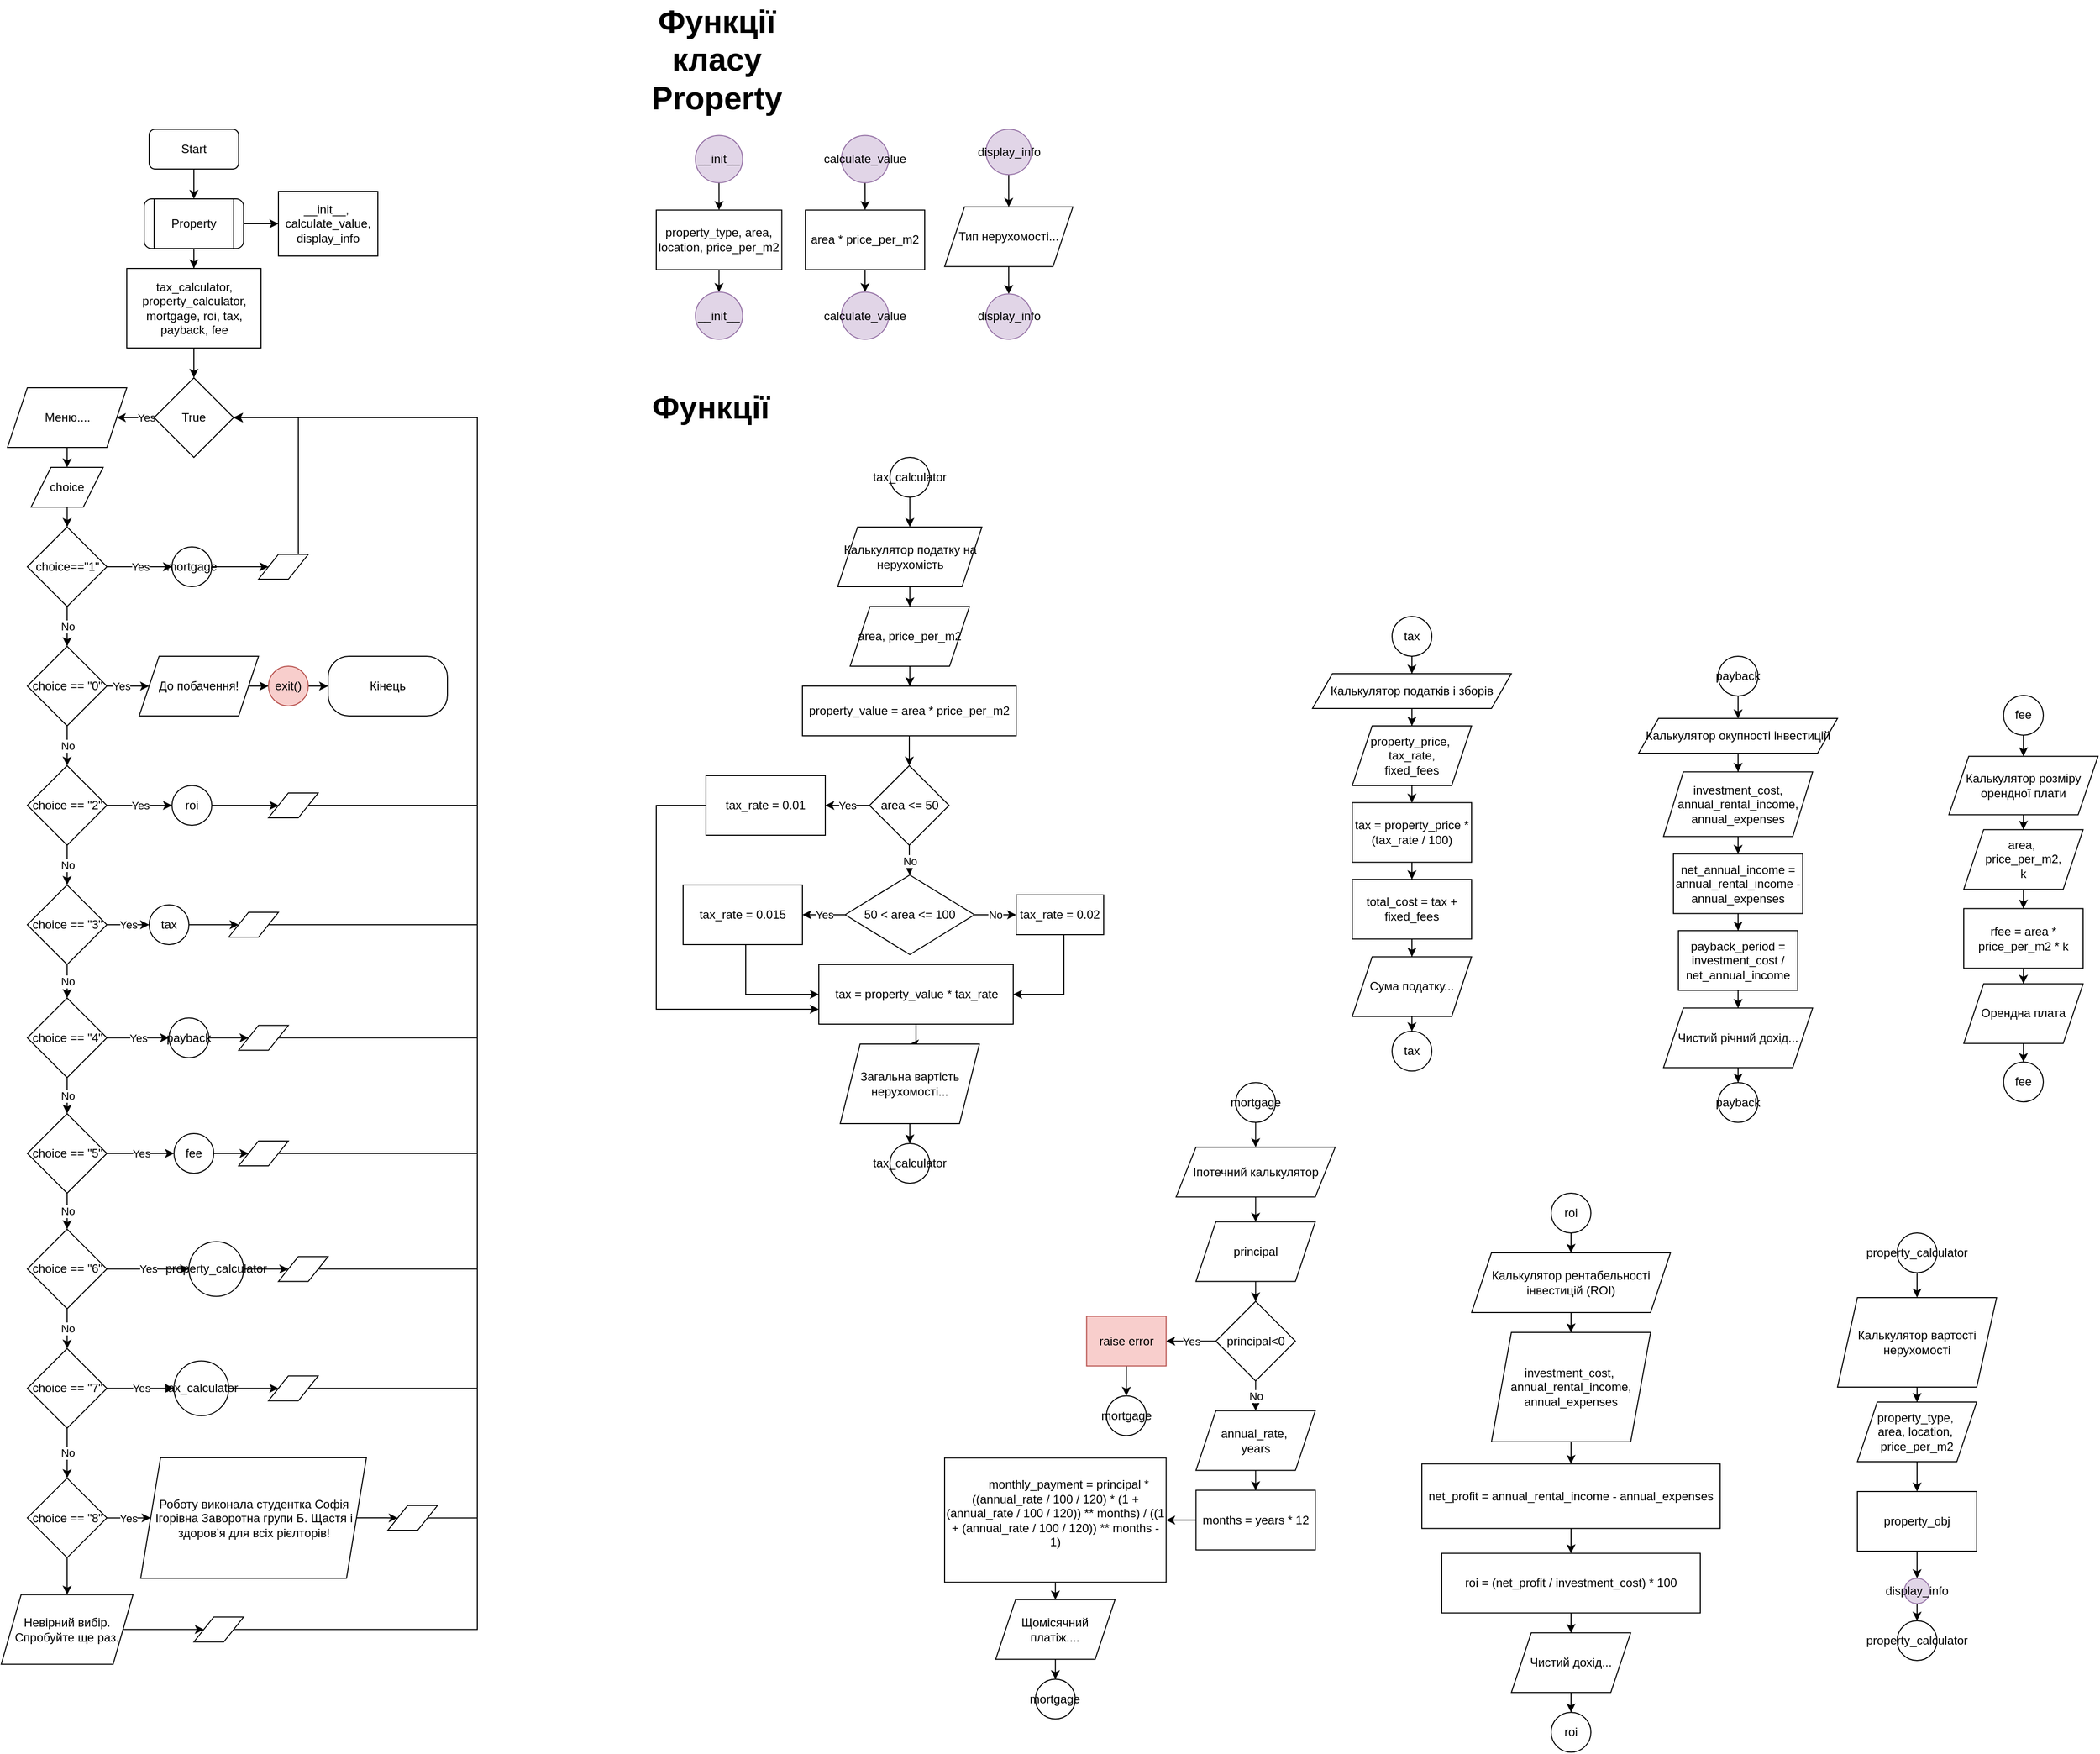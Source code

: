 <mxfile version="25.0.1">
  <diagram name="Страница — 1" id="Fc9p8qFhQZvtBS4sp1zr">
    <mxGraphModel dx="3371" dy="2131" grid="1" gridSize="10" guides="1" tooltips="1" connect="1" arrows="1" fold="1" page="1" pageScale="1" pageWidth="827" pageHeight="1169" math="0" shadow="0">
      <root>
        <mxCell id="0" />
        <mxCell id="1" parent="0" />
        <mxCell id="KSrrAWRht-ocsXwAQSB1-5" value="" style="edgeStyle=orthogonalEdgeStyle;rounded=0;orthogonalLoop=1;jettySize=auto;html=1;" edge="1" parent="1" source="KSrrAWRht-ocsXwAQSB1-3" target="KSrrAWRht-ocsXwAQSB1-4">
          <mxGeometry relative="1" as="geometry" />
        </mxCell>
        <mxCell id="KSrrAWRht-ocsXwAQSB1-3" value="Start" style="rounded=1;whiteSpace=wrap;html=1;" vertex="1" parent="1">
          <mxGeometry x="370" y="130" width="90" height="40" as="geometry" />
        </mxCell>
        <mxCell id="KSrrAWRht-ocsXwAQSB1-7" value="" style="edgeStyle=orthogonalEdgeStyle;rounded=0;orthogonalLoop=1;jettySize=auto;html=1;" edge="1" parent="1" source="KSrrAWRht-ocsXwAQSB1-4" target="KSrrAWRht-ocsXwAQSB1-6">
          <mxGeometry relative="1" as="geometry" />
        </mxCell>
        <mxCell id="KSrrAWRht-ocsXwAQSB1-8" style="edgeStyle=orthogonalEdgeStyle;rounded=0;orthogonalLoop=1;jettySize=auto;html=1;" edge="1" parent="1" source="KSrrAWRht-ocsXwAQSB1-4" target="KSrrAWRht-ocsXwAQSB1-9">
          <mxGeometry relative="1" as="geometry">
            <mxPoint x="415" y="270" as="targetPoint" />
          </mxGeometry>
        </mxCell>
        <mxCell id="KSrrAWRht-ocsXwAQSB1-4" value="Property" style="shape=process;whiteSpace=wrap;html=1;backgroundOutline=1;rounded=1;" vertex="1" parent="1">
          <mxGeometry x="365" y="200" width="100" height="50" as="geometry" />
        </mxCell>
        <mxCell id="KSrrAWRht-ocsXwAQSB1-6" value="__init__,&amp;nbsp;&lt;div&gt;calculate_value,&lt;/div&gt;&lt;div&gt;display_info&lt;/div&gt;" style="rounded=0;whiteSpace=wrap;html=1;" vertex="1" parent="1">
          <mxGeometry x="500" y="192.5" width="100" height="65" as="geometry" />
        </mxCell>
        <mxCell id="KSrrAWRht-ocsXwAQSB1-144" style="edgeStyle=orthogonalEdgeStyle;rounded=0;orthogonalLoop=1;jettySize=auto;html=1;" edge="1" parent="1" source="KSrrAWRht-ocsXwAQSB1-9" target="KSrrAWRht-ocsXwAQSB1-145">
          <mxGeometry relative="1" as="geometry">
            <mxPoint x="415" y="390" as="targetPoint" />
          </mxGeometry>
        </mxCell>
        <mxCell id="KSrrAWRht-ocsXwAQSB1-9" value="tax_calculator,&lt;div&gt;property_calculator,&lt;/div&gt;&lt;div&gt;mortgage,&amp;nbsp;&lt;span style=&quot;background-color: initial;&quot;&gt;roi,&amp;nbsp;tax,&lt;/span&gt;&lt;/div&gt;&lt;div&gt;payback,&amp;nbsp;fee&lt;/div&gt;" style="rounded=0;whiteSpace=wrap;html=1;" vertex="1" parent="1">
          <mxGeometry x="347.5" y="270" width="135" height="80" as="geometry" />
        </mxCell>
        <mxCell id="KSrrAWRht-ocsXwAQSB1-12" value="" style="edgeStyle=orthogonalEdgeStyle;rounded=0;orthogonalLoop=1;jettySize=auto;html=1;" edge="1" parent="1" source="KSrrAWRht-ocsXwAQSB1-10" target="KSrrAWRht-ocsXwAQSB1-11">
          <mxGeometry relative="1" as="geometry" />
        </mxCell>
        <mxCell id="KSrrAWRht-ocsXwAQSB1-10" value="__init__" style="ellipse;whiteSpace=wrap;html=1;aspect=fixed;fillColor=#e1d5e7;strokeColor=#9673a6;" vertex="1" parent="1">
          <mxGeometry x="919.37" y="136.26" width="47.5" height="47.5" as="geometry" />
        </mxCell>
        <mxCell id="KSrrAWRht-ocsXwAQSB1-20" value="" style="edgeStyle=orthogonalEdgeStyle;rounded=0;orthogonalLoop=1;jettySize=auto;html=1;" edge="1" parent="1" source="KSrrAWRht-ocsXwAQSB1-11" target="KSrrAWRht-ocsXwAQSB1-19">
          <mxGeometry relative="1" as="geometry" />
        </mxCell>
        <mxCell id="KSrrAWRht-ocsXwAQSB1-11" value="property_type,&amp;nbsp;area,&lt;div&gt;location, price_per_m2&lt;/div&gt;" style="rounded=0;whiteSpace=wrap;html=1;" vertex="1" parent="1">
          <mxGeometry x="880" y="211.26" width="126.25" height="60" as="geometry" />
        </mxCell>
        <mxCell id="KSrrAWRht-ocsXwAQSB1-15" style="edgeStyle=orthogonalEdgeStyle;rounded=0;orthogonalLoop=1;jettySize=auto;html=1;" edge="1" parent="1" source="KSrrAWRht-ocsXwAQSB1-13" target="KSrrAWRht-ocsXwAQSB1-16">
          <mxGeometry relative="1" as="geometry">
            <mxPoint x="1090" y="221.26" as="targetPoint" />
          </mxGeometry>
        </mxCell>
        <mxCell id="KSrrAWRht-ocsXwAQSB1-13" value="calculate_value" style="ellipse;whiteSpace=wrap;html=1;aspect=fixed;fillColor=#e1d5e7;strokeColor=#9673a6;" vertex="1" parent="1">
          <mxGeometry x="1066.25" y="136.26" width="47.5" height="47.5" as="geometry" />
        </mxCell>
        <mxCell id="KSrrAWRht-ocsXwAQSB1-18" value="" style="edgeStyle=orthogonalEdgeStyle;rounded=0;orthogonalLoop=1;jettySize=auto;html=1;" edge="1" parent="1" source="KSrrAWRht-ocsXwAQSB1-16" target="KSrrAWRht-ocsXwAQSB1-17">
          <mxGeometry relative="1" as="geometry" />
        </mxCell>
        <UserObject label="area * price_per_m2" link="self.area * self.price_per_m2" id="KSrrAWRht-ocsXwAQSB1-16">
          <mxCell style="rounded=0;whiteSpace=wrap;html=1;" vertex="1" parent="1">
            <mxGeometry x="1030" y="211.26" width="120" height="60" as="geometry" />
          </mxCell>
        </UserObject>
        <mxCell id="KSrrAWRht-ocsXwAQSB1-17" value="calculate_value" style="ellipse;whiteSpace=wrap;html=1;aspect=fixed;fillColor=#e1d5e7;strokeColor=#9673a6;" vertex="1" parent="1">
          <mxGeometry x="1066.25" y="293.76" width="47.5" height="47.5" as="geometry" />
        </mxCell>
        <mxCell id="KSrrAWRht-ocsXwAQSB1-19" value="__init__" style="ellipse;whiteSpace=wrap;html=1;aspect=fixed;fillColor=#e1d5e7;strokeColor=#9673a6;" vertex="1" parent="1">
          <mxGeometry x="919.37" y="293.76" width="47.5" height="47.5" as="geometry" />
        </mxCell>
        <mxCell id="KSrrAWRht-ocsXwAQSB1-23" value="" style="edgeStyle=orthogonalEdgeStyle;rounded=0;orthogonalLoop=1;jettySize=auto;html=1;" edge="1" parent="1" source="KSrrAWRht-ocsXwAQSB1-21" target="KSrrAWRht-ocsXwAQSB1-22">
          <mxGeometry relative="1" as="geometry" />
        </mxCell>
        <mxCell id="KSrrAWRht-ocsXwAQSB1-21" value="display_info" style="ellipse;whiteSpace=wrap;html=1;aspect=fixed;fillColor=#e1d5e7;strokeColor=#9673a6;" vertex="1" parent="1">
          <mxGeometry x="1211.68" y="130" width="45.63" height="45.63" as="geometry" />
        </mxCell>
        <mxCell id="KSrrAWRht-ocsXwAQSB1-25" value="" style="edgeStyle=orthogonalEdgeStyle;rounded=0;orthogonalLoop=1;jettySize=auto;html=1;entryX=0.5;entryY=0;entryDx=0;entryDy=0;" edge="1" parent="1" source="KSrrAWRht-ocsXwAQSB1-22" target="KSrrAWRht-ocsXwAQSB1-24">
          <mxGeometry relative="1" as="geometry">
            <mxPoint x="1234.495" y="287.5" as="targetPoint" />
          </mxGeometry>
        </mxCell>
        <mxCell id="KSrrAWRht-ocsXwAQSB1-22" value="Тип нерухомості..." style="shape=parallelogram;perimeter=parallelogramPerimeter;whiteSpace=wrap;html=1;fixedSize=1;" vertex="1" parent="1">
          <mxGeometry x="1170" y="208.13" width="129" height="60" as="geometry" />
        </mxCell>
        <mxCell id="KSrrAWRht-ocsXwAQSB1-24" value="display_info" style="ellipse;whiteSpace=wrap;html=1;aspect=fixed;fillColor=#e1d5e7;strokeColor=#9673a6;" vertex="1" parent="1">
          <mxGeometry x="1211.68" y="295.63" width="45.63" height="45.63" as="geometry" />
        </mxCell>
        <mxCell id="KSrrAWRht-ocsXwAQSB1-26" value="&lt;font style=&quot;font-size: 32px;&quot;&gt;&lt;b&gt;Функції класу Property&lt;/b&gt;&lt;/font&gt;" style="text;html=1;align=center;verticalAlign=middle;whiteSpace=wrap;rounded=0;" vertex="1" parent="1">
          <mxGeometry x="876.25" width="130" height="120" as="geometry" />
        </mxCell>
        <mxCell id="KSrrAWRht-ocsXwAQSB1-29" style="edgeStyle=orthogonalEdgeStyle;rounded=0;orthogonalLoop=1;jettySize=auto;html=1;" edge="1" parent="1" source="KSrrAWRht-ocsXwAQSB1-27" target="KSrrAWRht-ocsXwAQSB1-30">
          <mxGeometry relative="1" as="geometry">
            <mxPoint x="1135" y="540" as="targetPoint" />
          </mxGeometry>
        </mxCell>
        <mxCell id="KSrrAWRht-ocsXwAQSB1-27" value="tax_calculator" style="ellipse;whiteSpace=wrap;html=1;aspect=fixed;" vertex="1" parent="1">
          <mxGeometry x="1115" y="460" width="40" height="40" as="geometry" />
        </mxCell>
        <mxCell id="KSrrAWRht-ocsXwAQSB1-28" value="&lt;font style=&quot;font-size: 32px;&quot;&gt;&lt;b&gt;Функції&lt;/b&gt;&lt;/font&gt;" style="text;html=1;align=center;verticalAlign=middle;whiteSpace=wrap;rounded=0;" vertex="1" parent="1">
          <mxGeometry x="870" y="350" width="130" height="120" as="geometry" />
        </mxCell>
        <mxCell id="KSrrAWRht-ocsXwAQSB1-31" style="edgeStyle=orthogonalEdgeStyle;rounded=0;orthogonalLoop=1;jettySize=auto;html=1;" edge="1" parent="1" source="KSrrAWRht-ocsXwAQSB1-30" target="KSrrAWRht-ocsXwAQSB1-32">
          <mxGeometry relative="1" as="geometry">
            <mxPoint x="1135" y="620" as="targetPoint" />
          </mxGeometry>
        </mxCell>
        <mxCell id="KSrrAWRht-ocsXwAQSB1-30" value="Калькулятор податку на нерухомість" style="shape=parallelogram;perimeter=parallelogramPerimeter;whiteSpace=wrap;html=1;fixedSize=1;" vertex="1" parent="1">
          <mxGeometry x="1062.5" y="530" width="145" height="60" as="geometry" />
        </mxCell>
        <mxCell id="KSrrAWRht-ocsXwAQSB1-33" style="edgeStyle=orthogonalEdgeStyle;rounded=0;orthogonalLoop=1;jettySize=auto;html=1;" edge="1" parent="1" source="KSrrAWRht-ocsXwAQSB1-32" target="KSrrAWRht-ocsXwAQSB1-34">
          <mxGeometry relative="1" as="geometry">
            <mxPoint x="1135" y="710" as="targetPoint" />
          </mxGeometry>
        </mxCell>
        <mxCell id="KSrrAWRht-ocsXwAQSB1-32" value="area, price_per_m2" style="shape=parallelogram;perimeter=parallelogramPerimeter;whiteSpace=wrap;html=1;fixedSize=1;" vertex="1" parent="1">
          <mxGeometry x="1075" y="610" width="120" height="60" as="geometry" />
        </mxCell>
        <mxCell id="KSrrAWRht-ocsXwAQSB1-36" value="" style="edgeStyle=orthogonalEdgeStyle;rounded=0;orthogonalLoop=1;jettySize=auto;html=1;" edge="1" parent="1" source="KSrrAWRht-ocsXwAQSB1-34" target="KSrrAWRht-ocsXwAQSB1-35">
          <mxGeometry relative="1" as="geometry" />
        </mxCell>
        <mxCell id="KSrrAWRht-ocsXwAQSB1-34" value="property_value = area * price_per_m2" style="rounded=0;whiteSpace=wrap;html=1;" vertex="1" parent="1">
          <mxGeometry x="1027" y="690" width="215" height="50" as="geometry" />
        </mxCell>
        <mxCell id="KSrrAWRht-ocsXwAQSB1-37" value="Yes" style="edgeStyle=orthogonalEdgeStyle;rounded=0;orthogonalLoop=1;jettySize=auto;html=1;" edge="1" parent="1" source="KSrrAWRht-ocsXwAQSB1-35" target="KSrrAWRht-ocsXwAQSB1-38">
          <mxGeometry relative="1" as="geometry">
            <mxPoint x="1050.0" y="810" as="targetPoint" />
          </mxGeometry>
        </mxCell>
        <mxCell id="KSrrAWRht-ocsXwAQSB1-41" value="No" style="edgeStyle=orthogonalEdgeStyle;rounded=0;orthogonalLoop=1;jettySize=auto;html=1;" edge="1" parent="1" source="KSrrAWRht-ocsXwAQSB1-35" target="KSrrAWRht-ocsXwAQSB1-40">
          <mxGeometry relative="1" as="geometry" />
        </mxCell>
        <mxCell id="KSrrAWRht-ocsXwAQSB1-35" value="area &lt;= 50" style="rhombus;whiteSpace=wrap;html=1;" vertex="1" parent="1">
          <mxGeometry x="1094.5" y="770" width="80" height="80" as="geometry" />
        </mxCell>
        <mxCell id="KSrrAWRht-ocsXwAQSB1-49" style="edgeStyle=orthogonalEdgeStyle;rounded=0;orthogonalLoop=1;jettySize=auto;html=1;entryX=0;entryY=0.75;entryDx=0;entryDy=0;" edge="1" parent="1" source="KSrrAWRht-ocsXwAQSB1-38" target="KSrrAWRht-ocsXwAQSB1-47">
          <mxGeometry relative="1" as="geometry">
            <Array as="points">
              <mxPoint x="880" y="810" />
              <mxPoint x="880" y="1015" />
            </Array>
          </mxGeometry>
        </mxCell>
        <mxCell id="KSrrAWRht-ocsXwAQSB1-38" value="tax_rate = 0.01" style="rounded=0;whiteSpace=wrap;html=1;" vertex="1" parent="1">
          <mxGeometry x="930.0" y="780" width="120" height="60" as="geometry" />
        </mxCell>
        <mxCell id="KSrrAWRht-ocsXwAQSB1-42" value="Yes" style="edgeStyle=orthogonalEdgeStyle;rounded=0;orthogonalLoop=1;jettySize=auto;html=1;" edge="1" parent="1" source="KSrrAWRht-ocsXwAQSB1-40" target="KSrrAWRht-ocsXwAQSB1-43">
          <mxGeometry relative="1" as="geometry">
            <mxPoint x="1040.0" y="920.0" as="targetPoint" />
          </mxGeometry>
        </mxCell>
        <mxCell id="KSrrAWRht-ocsXwAQSB1-44" value="No" style="edgeStyle=orthogonalEdgeStyle;rounded=0;orthogonalLoop=1;jettySize=auto;html=1;entryX=0;entryY=0.5;entryDx=0;entryDy=0;" edge="1" parent="1" source="KSrrAWRht-ocsXwAQSB1-40" target="KSrrAWRht-ocsXwAQSB1-45">
          <mxGeometry relative="1" as="geometry">
            <mxPoint x="1240.0" y="920.0" as="targetPoint" />
          </mxGeometry>
        </mxCell>
        <mxCell id="KSrrAWRht-ocsXwAQSB1-40" value="50 &lt; area &lt;= 100" style="rhombus;whiteSpace=wrap;html=1;" vertex="1" parent="1">
          <mxGeometry x="1070" y="880" width="130" height="80" as="geometry" />
        </mxCell>
        <mxCell id="KSrrAWRht-ocsXwAQSB1-48" style="edgeStyle=orthogonalEdgeStyle;rounded=0;orthogonalLoop=1;jettySize=auto;html=1;entryX=0;entryY=0.5;entryDx=0;entryDy=0;" edge="1" parent="1" source="KSrrAWRht-ocsXwAQSB1-43" target="KSrrAWRht-ocsXwAQSB1-47">
          <mxGeometry relative="1" as="geometry">
            <Array as="points">
              <mxPoint x="970" y="1000" />
            </Array>
          </mxGeometry>
        </mxCell>
        <mxCell id="KSrrAWRht-ocsXwAQSB1-43" value="tax_rate = 0.015" style="rounded=0;whiteSpace=wrap;html=1;" vertex="1" parent="1">
          <mxGeometry x="907.0" y="890.0" width="120" height="60" as="geometry" />
        </mxCell>
        <mxCell id="KSrrAWRht-ocsXwAQSB1-46" style="edgeStyle=orthogonalEdgeStyle;rounded=0;orthogonalLoop=1;jettySize=auto;html=1;" edge="1" parent="1" source="KSrrAWRht-ocsXwAQSB1-45" target="KSrrAWRht-ocsXwAQSB1-47">
          <mxGeometry relative="1" as="geometry">
            <mxPoint x="1286" y="990.0" as="targetPoint" />
            <Array as="points">
              <mxPoint x="1290" y="1000" />
            </Array>
          </mxGeometry>
        </mxCell>
        <mxCell id="KSrrAWRht-ocsXwAQSB1-45" value="tax_rate = 0.02" style="rounded=0;whiteSpace=wrap;html=1;" vertex="1" parent="1">
          <mxGeometry x="1242" y="900" width="88" height="40" as="geometry" />
        </mxCell>
        <mxCell id="KSrrAWRht-ocsXwAQSB1-52" value="" style="edgeStyle=orthogonalEdgeStyle;rounded=0;orthogonalLoop=1;jettySize=auto;html=1;" edge="1" parent="1" source="KSrrAWRht-ocsXwAQSB1-47" target="KSrrAWRht-ocsXwAQSB1-50">
          <mxGeometry relative="1" as="geometry" />
        </mxCell>
        <mxCell id="KSrrAWRht-ocsXwAQSB1-47" value="tax = property_value * tax_rate" style="rounded=0;whiteSpace=wrap;html=1;" vertex="1" parent="1">
          <mxGeometry x="1043.5" y="970" width="195.5" height="60" as="geometry" />
        </mxCell>
        <mxCell id="KSrrAWRht-ocsXwAQSB1-54" value="" style="edgeStyle=orthogonalEdgeStyle;rounded=0;orthogonalLoop=1;jettySize=auto;html=1;" edge="1" parent="1" source="KSrrAWRht-ocsXwAQSB1-50" target="KSrrAWRht-ocsXwAQSB1-53">
          <mxGeometry relative="1" as="geometry" />
        </mxCell>
        <mxCell id="KSrrAWRht-ocsXwAQSB1-50" value="Загальна вартість нерухомості..." style="shape=parallelogram;perimeter=parallelogramPerimeter;whiteSpace=wrap;html=1;fixedSize=1;" vertex="1" parent="1">
          <mxGeometry x="1065" y="1050" width="140" height="80" as="geometry" />
        </mxCell>
        <mxCell id="KSrrAWRht-ocsXwAQSB1-53" value="tax_calculator" style="ellipse;whiteSpace=wrap;html=1;aspect=fixed;" vertex="1" parent="1">
          <mxGeometry x="1115" y="1150" width="40" height="40" as="geometry" />
        </mxCell>
        <mxCell id="KSrrAWRht-ocsXwAQSB1-58" value="" style="edgeStyle=orthogonalEdgeStyle;rounded=0;orthogonalLoop=1;jettySize=auto;html=1;" edge="1" parent="1" source="KSrrAWRht-ocsXwAQSB1-55" target="KSrrAWRht-ocsXwAQSB1-57">
          <mxGeometry relative="1" as="geometry" />
        </mxCell>
        <mxCell id="KSrrAWRht-ocsXwAQSB1-55" value="property_calculator" style="ellipse;whiteSpace=wrap;html=1;aspect=fixed;" vertex="1" parent="1">
          <mxGeometry x="2128" y="1240" width="40" height="40" as="geometry" />
        </mxCell>
        <mxCell id="KSrrAWRht-ocsXwAQSB1-59" style="edgeStyle=orthogonalEdgeStyle;rounded=0;orthogonalLoop=1;jettySize=auto;html=1;" edge="1" parent="1" source="KSrrAWRht-ocsXwAQSB1-57" target="KSrrAWRht-ocsXwAQSB1-60">
          <mxGeometry relative="1" as="geometry">
            <mxPoint x="2148.0" y="1440" as="targetPoint" />
          </mxGeometry>
        </mxCell>
        <mxCell id="KSrrAWRht-ocsXwAQSB1-57" value="Калькулятор вартості нерухомості" style="shape=parallelogram;perimeter=parallelogramPerimeter;whiteSpace=wrap;html=1;fixedSize=1;" vertex="1" parent="1">
          <mxGeometry x="2068" y="1305" width="160" height="90" as="geometry" />
        </mxCell>
        <mxCell id="KSrrAWRht-ocsXwAQSB1-61" style="edgeStyle=orthogonalEdgeStyle;rounded=0;orthogonalLoop=1;jettySize=auto;html=1;" edge="1" parent="1" source="KSrrAWRht-ocsXwAQSB1-60" target="KSrrAWRht-ocsXwAQSB1-62">
          <mxGeometry relative="1" as="geometry">
            <mxPoint x="2148.0" y="1500" as="targetPoint" />
          </mxGeometry>
        </mxCell>
        <mxCell id="KSrrAWRht-ocsXwAQSB1-60" value="property_type,&amp;nbsp;&lt;div&gt;area,&amp;nbsp;location,&amp;nbsp;&lt;/div&gt;&lt;div&gt;price_per_m2&lt;/div&gt;" style="shape=parallelogram;perimeter=parallelogramPerimeter;whiteSpace=wrap;html=1;fixedSize=1;" vertex="1" parent="1">
          <mxGeometry x="2088.0" y="1410" width="120" height="60" as="geometry" />
        </mxCell>
        <mxCell id="KSrrAWRht-ocsXwAQSB1-66" value="" style="edgeStyle=orthogonalEdgeStyle;rounded=0;orthogonalLoop=1;jettySize=auto;html=1;" edge="1" parent="1" source="KSrrAWRht-ocsXwAQSB1-62" target="KSrrAWRht-ocsXwAQSB1-65">
          <mxGeometry relative="1" as="geometry" />
        </mxCell>
        <mxCell id="KSrrAWRht-ocsXwAQSB1-62" value="property_obj" style="rounded=0;whiteSpace=wrap;html=1;" vertex="1" parent="1">
          <mxGeometry x="2088.0" y="1500" width="120" height="60" as="geometry" />
        </mxCell>
        <mxCell id="KSrrAWRht-ocsXwAQSB1-68" value="" style="edgeStyle=orthogonalEdgeStyle;rounded=0;orthogonalLoop=1;jettySize=auto;html=1;" edge="1" parent="1" source="KSrrAWRht-ocsXwAQSB1-65" target="KSrrAWRht-ocsXwAQSB1-67">
          <mxGeometry relative="1" as="geometry" />
        </mxCell>
        <mxCell id="KSrrAWRht-ocsXwAQSB1-65" value="display_info" style="ellipse;whiteSpace=wrap;html=1;aspect=fixed;fillColor=#e1d5e7;strokeColor=#9673a6;" vertex="1" parent="1">
          <mxGeometry x="2135.18" y="1587.19" width="25.63" height="25.63" as="geometry" />
        </mxCell>
        <mxCell id="KSrrAWRht-ocsXwAQSB1-67" value="property_calculator" style="ellipse;whiteSpace=wrap;html=1;aspect=fixed;" vertex="1" parent="1">
          <mxGeometry x="2128" y="1630" width="40" height="40" as="geometry" />
        </mxCell>
        <mxCell id="KSrrAWRht-ocsXwAQSB1-71" value="" style="edgeStyle=orthogonalEdgeStyle;rounded=0;orthogonalLoop=1;jettySize=auto;html=1;entryX=0.5;entryY=0;entryDx=0;entryDy=0;" edge="1" parent="1" source="KSrrAWRht-ocsXwAQSB1-69" target="KSrrAWRht-ocsXwAQSB1-70">
          <mxGeometry relative="1" as="geometry">
            <mxPoint x="1482.81" y="1148.75" as="targetPoint" />
          </mxGeometry>
        </mxCell>
        <mxCell id="KSrrAWRht-ocsXwAQSB1-69" value="mortgage" style="ellipse;whiteSpace=wrap;html=1;aspect=fixed;" vertex="1" parent="1">
          <mxGeometry x="1462.81" y="1088.75" width="40" height="40" as="geometry" />
        </mxCell>
        <mxCell id="KSrrAWRht-ocsXwAQSB1-75" value="" style="edgeStyle=orthogonalEdgeStyle;rounded=0;orthogonalLoop=1;jettySize=auto;html=1;exitX=0.5;exitY=1;exitDx=0;exitDy=0;" edge="1" parent="1" source="KSrrAWRht-ocsXwAQSB1-70" target="KSrrAWRht-ocsXwAQSB1-74">
          <mxGeometry relative="1" as="geometry">
            <mxPoint x="1482.81" y="1198.75" as="sourcePoint" />
          </mxGeometry>
        </mxCell>
        <mxCell id="KSrrAWRht-ocsXwAQSB1-70" value="Іпотечний калькулятор" style="shape=parallelogram;perimeter=parallelogramPerimeter;whiteSpace=wrap;html=1;fixedSize=1;" vertex="1" parent="1">
          <mxGeometry x="1402.81" y="1153.75" width="160" height="50" as="geometry" />
        </mxCell>
        <mxCell id="KSrrAWRht-ocsXwAQSB1-77" value="Yes" style="edgeStyle=orthogonalEdgeStyle;rounded=0;orthogonalLoop=1;jettySize=auto;html=1;" edge="1" parent="1" source="KSrrAWRht-ocsXwAQSB1-72" target="KSrrAWRht-ocsXwAQSB1-78">
          <mxGeometry relative="1" as="geometry">
            <mxPoint x="1445.5" y="838.75" as="targetPoint" />
          </mxGeometry>
        </mxCell>
        <mxCell id="KSrrAWRht-ocsXwAQSB1-79" value="No" style="edgeStyle=orthogonalEdgeStyle;rounded=0;orthogonalLoop=1;jettySize=auto;html=1;" edge="1" parent="1" source="KSrrAWRht-ocsXwAQSB1-72" target="KSrrAWRht-ocsXwAQSB1-80">
          <mxGeometry relative="1" as="geometry">
            <mxPoint x="1482.81" y="1428.75" as="targetPoint" />
          </mxGeometry>
        </mxCell>
        <mxCell id="KSrrAWRht-ocsXwAQSB1-72" value="principal&amp;lt;0" style="rhombus;whiteSpace=wrap;html=1;" vertex="1" parent="1">
          <mxGeometry x="1442.81" y="1308.75" width="80" height="80" as="geometry" />
        </mxCell>
        <mxCell id="KSrrAWRht-ocsXwAQSB1-76" value="" style="edgeStyle=orthogonalEdgeStyle;rounded=0;orthogonalLoop=1;jettySize=auto;html=1;" edge="1" parent="1" source="KSrrAWRht-ocsXwAQSB1-74" target="KSrrAWRht-ocsXwAQSB1-72">
          <mxGeometry relative="1" as="geometry" />
        </mxCell>
        <mxCell id="KSrrAWRht-ocsXwAQSB1-74" value="principal" style="shape=parallelogram;perimeter=parallelogramPerimeter;whiteSpace=wrap;html=1;fixedSize=1;" vertex="1" parent="1">
          <mxGeometry x="1422.81" y="1228.75" width="120" height="60" as="geometry" />
        </mxCell>
        <mxCell id="KSrrAWRht-ocsXwAQSB1-86" value="" style="edgeStyle=orthogonalEdgeStyle;rounded=0;orthogonalLoop=1;jettySize=auto;html=1;" edge="1" parent="1" source="KSrrAWRht-ocsXwAQSB1-78" target="KSrrAWRht-ocsXwAQSB1-85">
          <mxGeometry relative="1" as="geometry" />
        </mxCell>
        <mxCell id="KSrrAWRht-ocsXwAQSB1-78" value="raise error" style="rounded=0;whiteSpace=wrap;html=1;fillColor=#f8cecc;strokeColor=#b85450;" vertex="1" parent="1">
          <mxGeometry x="1312.81" y="1323.75" width="80" height="50" as="geometry" />
        </mxCell>
        <mxCell id="KSrrAWRht-ocsXwAQSB1-81" style="edgeStyle=orthogonalEdgeStyle;rounded=0;orthogonalLoop=1;jettySize=auto;html=1;" edge="1" parent="1" source="KSrrAWRht-ocsXwAQSB1-80" target="KSrrAWRht-ocsXwAQSB1-82">
          <mxGeometry relative="1" as="geometry">
            <mxPoint x="1482.81" y="1508.75" as="targetPoint" />
          </mxGeometry>
        </mxCell>
        <mxCell id="KSrrAWRht-ocsXwAQSB1-80" value="annual_rate,&amp;nbsp;&lt;div&gt;years&lt;/div&gt;" style="shape=parallelogram;perimeter=parallelogramPerimeter;whiteSpace=wrap;html=1;fixedSize=1;" vertex="1" parent="1">
          <mxGeometry x="1422.81" y="1418.75" width="120" height="60" as="geometry" />
        </mxCell>
        <mxCell id="KSrrAWRht-ocsXwAQSB1-83" style="edgeStyle=orthogonalEdgeStyle;rounded=0;orthogonalLoop=1;jettySize=auto;html=1;" edge="1" parent="1" source="KSrrAWRht-ocsXwAQSB1-82" target="KSrrAWRht-ocsXwAQSB1-84">
          <mxGeometry relative="1" as="geometry">
            <mxPoint x="1535.5" y="1068.75" as="targetPoint" />
          </mxGeometry>
        </mxCell>
        <mxCell id="KSrrAWRht-ocsXwAQSB1-82" value="months = years * 12" style="rounded=0;whiteSpace=wrap;html=1;" vertex="1" parent="1">
          <mxGeometry x="1422.81" y="1498.75" width="120" height="60" as="geometry" />
        </mxCell>
        <mxCell id="KSrrAWRht-ocsXwAQSB1-89" value="" style="edgeStyle=orthogonalEdgeStyle;rounded=0;orthogonalLoop=1;jettySize=auto;html=1;" edge="1" parent="1" source="KSrrAWRht-ocsXwAQSB1-84" target="KSrrAWRht-ocsXwAQSB1-88">
          <mxGeometry relative="1" as="geometry" />
        </mxCell>
        <mxCell id="KSrrAWRht-ocsXwAQSB1-84" value="&lt;div&gt;&amp;nbsp; &amp;nbsp; &amp;nbsp; &amp;nbsp; monthly_payment = principal * ((annual_rate / 100 / 120) * (1 + (annual_rate / 100 / 120)) ** months) / ((1 + (annual_rate / 100 / 120)) ** months - 1)&lt;/div&gt;&lt;div&gt;&lt;br&gt;&lt;/div&gt;" style="rounded=0;whiteSpace=wrap;html=1;" vertex="1" parent="1">
          <mxGeometry x="1170" y="1466.25" width="222.81" height="125" as="geometry" />
        </mxCell>
        <mxCell id="KSrrAWRht-ocsXwAQSB1-85" value="mortgage" style="ellipse;whiteSpace=wrap;html=1;aspect=fixed;" vertex="1" parent="1">
          <mxGeometry x="1332.81" y="1403.75" width="40" height="40" as="geometry" />
        </mxCell>
        <mxCell id="KSrrAWRht-ocsXwAQSB1-87" value="mortgage" style="ellipse;whiteSpace=wrap;html=1;aspect=fixed;" vertex="1" parent="1">
          <mxGeometry x="1261.4" y="1688.75" width="40" height="40" as="geometry" />
        </mxCell>
        <mxCell id="KSrrAWRht-ocsXwAQSB1-90" value="" style="edgeStyle=orthogonalEdgeStyle;rounded=0;orthogonalLoop=1;jettySize=auto;html=1;" edge="1" parent="1" source="KSrrAWRht-ocsXwAQSB1-88" target="KSrrAWRht-ocsXwAQSB1-87">
          <mxGeometry relative="1" as="geometry" />
        </mxCell>
        <mxCell id="KSrrAWRht-ocsXwAQSB1-88" value="Щомісячний платіж...." style="shape=parallelogram;perimeter=parallelogramPerimeter;whiteSpace=wrap;html=1;fixedSize=1;" vertex="1" parent="1">
          <mxGeometry x="1221.4" y="1608.75" width="120" height="60" as="geometry" />
        </mxCell>
        <mxCell id="KSrrAWRht-ocsXwAQSB1-93" value="" style="edgeStyle=orthogonalEdgeStyle;rounded=0;orthogonalLoop=1;jettySize=auto;html=1;" edge="1" parent="1" source="KSrrAWRht-ocsXwAQSB1-91" target="KSrrAWRht-ocsXwAQSB1-92">
          <mxGeometry relative="1" as="geometry" />
        </mxCell>
        <mxCell id="KSrrAWRht-ocsXwAQSB1-91" value="roi" style="ellipse;whiteSpace=wrap;html=1;aspect=fixed;" vertex="1" parent="1">
          <mxGeometry x="1780" y="1200" width="40" height="40" as="geometry" />
        </mxCell>
        <mxCell id="KSrrAWRht-ocsXwAQSB1-95" value="" style="edgeStyle=orthogonalEdgeStyle;rounded=0;orthogonalLoop=1;jettySize=auto;html=1;" edge="1" parent="1" source="KSrrAWRht-ocsXwAQSB1-92" target="KSrrAWRht-ocsXwAQSB1-94">
          <mxGeometry relative="1" as="geometry" />
        </mxCell>
        <mxCell id="KSrrAWRht-ocsXwAQSB1-92" value="Калькулятор рентабельності інвестицій (ROI)" style="shape=parallelogram;perimeter=parallelogramPerimeter;whiteSpace=wrap;html=1;fixedSize=1;" vertex="1" parent="1">
          <mxGeometry x="1700" y="1260" width="200" height="60" as="geometry" />
        </mxCell>
        <mxCell id="KSrrAWRht-ocsXwAQSB1-97" value="" style="edgeStyle=orthogonalEdgeStyle;rounded=0;orthogonalLoop=1;jettySize=auto;html=1;" edge="1" parent="1" source="KSrrAWRht-ocsXwAQSB1-94" target="KSrrAWRht-ocsXwAQSB1-96">
          <mxGeometry relative="1" as="geometry" />
        </mxCell>
        <mxCell id="KSrrAWRht-ocsXwAQSB1-94" value="investment_cost,&amp;nbsp;&lt;div&gt;annual_rental_income,&lt;div&gt;annual_expenses&lt;/div&gt;&lt;/div&gt;" style="shape=parallelogram;perimeter=parallelogramPerimeter;whiteSpace=wrap;html=1;fixedSize=1;" vertex="1" parent="1">
          <mxGeometry x="1720" y="1340" width="160" height="110" as="geometry" />
        </mxCell>
        <mxCell id="KSrrAWRht-ocsXwAQSB1-99" value="" style="edgeStyle=orthogonalEdgeStyle;rounded=0;orthogonalLoop=1;jettySize=auto;html=1;" edge="1" parent="1" source="KSrrAWRht-ocsXwAQSB1-96" target="KSrrAWRht-ocsXwAQSB1-98">
          <mxGeometry relative="1" as="geometry" />
        </mxCell>
        <mxCell id="KSrrAWRht-ocsXwAQSB1-96" value="net_profit = annual_rental_income - annual_expenses" style="rounded=0;whiteSpace=wrap;html=1;" vertex="1" parent="1">
          <mxGeometry x="1650" y="1472.18" width="300" height="65" as="geometry" />
        </mxCell>
        <mxCell id="KSrrAWRht-ocsXwAQSB1-101" value="" style="edgeStyle=orthogonalEdgeStyle;rounded=0;orthogonalLoop=1;jettySize=auto;html=1;" edge="1" parent="1" source="KSrrAWRht-ocsXwAQSB1-98" target="KSrrAWRht-ocsXwAQSB1-100">
          <mxGeometry relative="1" as="geometry" />
        </mxCell>
        <mxCell id="KSrrAWRht-ocsXwAQSB1-98" value="roi = (net_profit / investment_cost) * 100" style="whiteSpace=wrap;html=1;rounded=0;" vertex="1" parent="1">
          <mxGeometry x="1670" y="1562.18" width="260" height="60" as="geometry" />
        </mxCell>
        <mxCell id="KSrrAWRht-ocsXwAQSB1-104" value="" style="edgeStyle=orthogonalEdgeStyle;rounded=0;orthogonalLoop=1;jettySize=auto;html=1;" edge="1" parent="1" source="KSrrAWRht-ocsXwAQSB1-100" target="KSrrAWRht-ocsXwAQSB1-102">
          <mxGeometry relative="1" as="geometry" />
        </mxCell>
        <mxCell id="KSrrAWRht-ocsXwAQSB1-100" value="Чистий дохід..." style="shape=parallelogram;perimeter=parallelogramPerimeter;whiteSpace=wrap;html=1;fixedSize=1;" vertex="1" parent="1">
          <mxGeometry x="1740" y="1642.18" width="120" height="60" as="geometry" />
        </mxCell>
        <mxCell id="KSrrAWRht-ocsXwAQSB1-102" value="roi" style="ellipse;whiteSpace=wrap;html=1;aspect=fixed;" vertex="1" parent="1">
          <mxGeometry x="1780" y="1722.18" width="40" height="40" as="geometry" />
        </mxCell>
        <mxCell id="KSrrAWRht-ocsXwAQSB1-108" value="" style="edgeStyle=orthogonalEdgeStyle;rounded=0;orthogonalLoop=1;jettySize=auto;html=1;" edge="1" parent="1" source="KSrrAWRht-ocsXwAQSB1-106" target="KSrrAWRht-ocsXwAQSB1-107">
          <mxGeometry relative="1" as="geometry" />
        </mxCell>
        <mxCell id="KSrrAWRht-ocsXwAQSB1-106" value="tax" style="ellipse;whiteSpace=wrap;html=1;aspect=fixed;" vertex="1" parent="1">
          <mxGeometry x="1620" y="620" width="40" height="40" as="geometry" />
        </mxCell>
        <mxCell id="KSrrAWRht-ocsXwAQSB1-110" value="" style="edgeStyle=orthogonalEdgeStyle;rounded=0;orthogonalLoop=1;jettySize=auto;html=1;" edge="1" parent="1" source="KSrrAWRht-ocsXwAQSB1-107" target="KSrrAWRht-ocsXwAQSB1-109">
          <mxGeometry relative="1" as="geometry" />
        </mxCell>
        <mxCell id="KSrrAWRht-ocsXwAQSB1-107" value="Калькулятор податків і зборів" style="shape=parallelogram;perimeter=parallelogramPerimeter;whiteSpace=wrap;html=1;fixedSize=1;" vertex="1" parent="1">
          <mxGeometry x="1540" y="677.5" width="200" height="35" as="geometry" />
        </mxCell>
        <mxCell id="KSrrAWRht-ocsXwAQSB1-114" value="" style="edgeStyle=orthogonalEdgeStyle;rounded=0;orthogonalLoop=1;jettySize=auto;html=1;entryX=0.5;entryY=0;entryDx=0;entryDy=0;" edge="1" parent="1" source="KSrrAWRht-ocsXwAQSB1-109" target="KSrrAWRht-ocsXwAQSB1-111">
          <mxGeometry relative="1" as="geometry" />
        </mxCell>
        <mxCell id="KSrrAWRht-ocsXwAQSB1-109" value="property_price,&amp;nbsp;&lt;div&gt;tax_rate,&lt;div&gt;fixed_fees&lt;/div&gt;&lt;/div&gt;" style="shape=parallelogram;perimeter=parallelogramPerimeter;whiteSpace=wrap;html=1;fixedSize=1;" vertex="1" parent="1">
          <mxGeometry x="1580" y="730" width="120" height="60" as="geometry" />
        </mxCell>
        <mxCell id="KSrrAWRht-ocsXwAQSB1-112" style="edgeStyle=orthogonalEdgeStyle;rounded=0;orthogonalLoop=1;jettySize=auto;html=1;" edge="1" parent="1" source="KSrrAWRht-ocsXwAQSB1-111" target="KSrrAWRht-ocsXwAQSB1-113">
          <mxGeometry relative="1" as="geometry">
            <mxPoint x="1640" y="900" as="targetPoint" />
          </mxGeometry>
        </mxCell>
        <mxCell id="KSrrAWRht-ocsXwAQSB1-111" value="tax = property_price * (tax_rate / 100)" style="rounded=0;whiteSpace=wrap;html=1;" vertex="1" parent="1">
          <mxGeometry x="1580" y="807.19" width="120" height="60" as="geometry" />
        </mxCell>
        <mxCell id="KSrrAWRht-ocsXwAQSB1-116" value="" style="edgeStyle=orthogonalEdgeStyle;rounded=0;orthogonalLoop=1;jettySize=auto;html=1;" edge="1" parent="1" source="KSrrAWRht-ocsXwAQSB1-113" target="KSrrAWRht-ocsXwAQSB1-115">
          <mxGeometry relative="1" as="geometry" />
        </mxCell>
        <mxCell id="KSrrAWRht-ocsXwAQSB1-113" value="total_cost = tax + fixed_fees" style="rounded=0;whiteSpace=wrap;html=1;" vertex="1" parent="1">
          <mxGeometry x="1580" y="884.37" width="120" height="60" as="geometry" />
        </mxCell>
        <mxCell id="KSrrAWRht-ocsXwAQSB1-118" value="" style="edgeStyle=orthogonalEdgeStyle;rounded=0;orthogonalLoop=1;jettySize=auto;html=1;" edge="1" parent="1" source="KSrrAWRht-ocsXwAQSB1-115" target="KSrrAWRht-ocsXwAQSB1-117">
          <mxGeometry relative="1" as="geometry" />
        </mxCell>
        <mxCell id="KSrrAWRht-ocsXwAQSB1-115" value="Сума податку..." style="shape=parallelogram;perimeter=parallelogramPerimeter;whiteSpace=wrap;html=1;fixedSize=1;" vertex="1" parent="1">
          <mxGeometry x="1580" y="962.19" width="120" height="60" as="geometry" />
        </mxCell>
        <mxCell id="KSrrAWRht-ocsXwAQSB1-117" value="tax" style="ellipse;whiteSpace=wrap;html=1;aspect=fixed;" vertex="1" parent="1">
          <mxGeometry x="1620" y="1037.18" width="40" height="40" as="geometry" />
        </mxCell>
        <mxCell id="KSrrAWRht-ocsXwAQSB1-121" value="" style="edgeStyle=orthogonalEdgeStyle;rounded=0;orthogonalLoop=1;jettySize=auto;html=1;" edge="1" parent="1" source="KSrrAWRht-ocsXwAQSB1-119" target="KSrrAWRht-ocsXwAQSB1-120">
          <mxGeometry relative="1" as="geometry" />
        </mxCell>
        <mxCell id="KSrrAWRht-ocsXwAQSB1-119" value="payback" style="ellipse;whiteSpace=wrap;html=1;aspect=fixed;" vertex="1" parent="1">
          <mxGeometry x="1948" y="660" width="40" height="40" as="geometry" />
        </mxCell>
        <mxCell id="KSrrAWRht-ocsXwAQSB1-123" value="" style="edgeStyle=orthogonalEdgeStyle;rounded=0;orthogonalLoop=1;jettySize=auto;html=1;" edge="1" parent="1" source="KSrrAWRht-ocsXwAQSB1-120" target="KSrrAWRht-ocsXwAQSB1-122">
          <mxGeometry relative="1" as="geometry" />
        </mxCell>
        <mxCell id="KSrrAWRht-ocsXwAQSB1-120" value="Калькулятор окупності інвестицій" style="shape=parallelogram;perimeter=parallelogramPerimeter;whiteSpace=wrap;html=1;fixedSize=1;" vertex="1" parent="1">
          <mxGeometry x="1868" y="722.5" width="200" height="35" as="geometry" />
        </mxCell>
        <mxCell id="KSrrAWRht-ocsXwAQSB1-124" style="edgeStyle=orthogonalEdgeStyle;rounded=0;orthogonalLoop=1;jettySize=auto;html=1;" edge="1" parent="1" source="KSrrAWRht-ocsXwAQSB1-122" target="KSrrAWRht-ocsXwAQSB1-125">
          <mxGeometry relative="1" as="geometry">
            <mxPoint x="1968" y="878.75" as="targetPoint" />
          </mxGeometry>
        </mxCell>
        <mxCell id="KSrrAWRht-ocsXwAQSB1-122" value="investment_cost,&lt;div&gt;annual_rental_income,&lt;/div&gt;&lt;div&gt;annual_expenses&lt;/div&gt;" style="shape=parallelogram;perimeter=parallelogramPerimeter;whiteSpace=wrap;html=1;fixedSize=1;" vertex="1" parent="1">
          <mxGeometry x="1893" y="776.25" width="150" height="65" as="geometry" />
        </mxCell>
        <mxCell id="KSrrAWRht-ocsXwAQSB1-126" style="edgeStyle=orthogonalEdgeStyle;rounded=0;orthogonalLoop=1;jettySize=auto;html=1;" edge="1" parent="1" source="KSrrAWRht-ocsXwAQSB1-125" target="KSrrAWRht-ocsXwAQSB1-127">
          <mxGeometry relative="1" as="geometry">
            <mxPoint x="1968" y="958.75" as="targetPoint" />
          </mxGeometry>
        </mxCell>
        <mxCell id="KSrrAWRht-ocsXwAQSB1-125" value="net_annual_income = annual_rental_income - annual_expenses" style="rounded=0;whiteSpace=wrap;html=1;" vertex="1" parent="1">
          <mxGeometry x="1903" y="858.75" width="130" height="60" as="geometry" />
        </mxCell>
        <mxCell id="KSrrAWRht-ocsXwAQSB1-128" style="edgeStyle=orthogonalEdgeStyle;rounded=0;orthogonalLoop=1;jettySize=auto;html=1;" edge="1" parent="1" source="KSrrAWRht-ocsXwAQSB1-127" target="KSrrAWRht-ocsXwAQSB1-129">
          <mxGeometry relative="1" as="geometry">
            <mxPoint x="1968" y="1028.75" as="targetPoint" />
          </mxGeometry>
        </mxCell>
        <mxCell id="KSrrAWRht-ocsXwAQSB1-127" value="payback_period = investment_cost / net_annual_income" style="rounded=0;whiteSpace=wrap;html=1;" vertex="1" parent="1">
          <mxGeometry x="1908" y="935.93" width="120" height="60" as="geometry" />
        </mxCell>
        <mxCell id="KSrrAWRht-ocsXwAQSB1-132" value="" style="edgeStyle=orthogonalEdgeStyle;rounded=0;orthogonalLoop=1;jettySize=auto;html=1;" edge="1" parent="1" source="KSrrAWRht-ocsXwAQSB1-129" target="KSrrAWRht-ocsXwAQSB1-131">
          <mxGeometry relative="1" as="geometry" />
        </mxCell>
        <mxCell id="KSrrAWRht-ocsXwAQSB1-129" value="Чистий річний дохід..." style="shape=parallelogram;perimeter=parallelogramPerimeter;whiteSpace=wrap;html=1;fixedSize=1;" vertex="1" parent="1">
          <mxGeometry x="1893" y="1013.75" width="150" height="60" as="geometry" />
        </mxCell>
        <mxCell id="KSrrAWRht-ocsXwAQSB1-131" value="payback" style="ellipse;whiteSpace=wrap;html=1;aspect=fixed;" vertex="1" parent="1">
          <mxGeometry x="1948" y="1088.75" width="40" height="40" as="geometry" />
        </mxCell>
        <mxCell id="KSrrAWRht-ocsXwAQSB1-134" style="edgeStyle=orthogonalEdgeStyle;rounded=0;orthogonalLoop=1;jettySize=auto;html=1;" edge="1" parent="1" source="KSrrAWRht-ocsXwAQSB1-133" target="KSrrAWRht-ocsXwAQSB1-135">
          <mxGeometry relative="1" as="geometry">
            <mxPoint x="2255" y="789.37" as="targetPoint" />
          </mxGeometry>
        </mxCell>
        <mxCell id="KSrrAWRht-ocsXwAQSB1-133" value="fee" style="ellipse;whiteSpace=wrap;html=1;aspect=fixed;" vertex="1" parent="1">
          <mxGeometry x="2235" y="699.37" width="40" height="40" as="geometry" />
        </mxCell>
        <mxCell id="KSrrAWRht-ocsXwAQSB1-136" style="edgeStyle=orthogonalEdgeStyle;rounded=0;orthogonalLoop=1;jettySize=auto;html=1;" edge="1" parent="1" source="KSrrAWRht-ocsXwAQSB1-135" target="KSrrAWRht-ocsXwAQSB1-137">
          <mxGeometry relative="1" as="geometry">
            <mxPoint x="2255" y="849.37" as="targetPoint" />
          </mxGeometry>
        </mxCell>
        <mxCell id="KSrrAWRht-ocsXwAQSB1-135" value="Калькулятор розміру орендної плати" style="shape=parallelogram;perimeter=parallelogramPerimeter;whiteSpace=wrap;html=1;fixedSize=1;" vertex="1" parent="1">
          <mxGeometry x="2180" y="760.62" width="150" height="58.75" as="geometry" />
        </mxCell>
        <mxCell id="KSrrAWRht-ocsXwAQSB1-138" style="edgeStyle=orthogonalEdgeStyle;rounded=0;orthogonalLoop=1;jettySize=auto;html=1;" edge="1" parent="1" source="KSrrAWRht-ocsXwAQSB1-137" target="KSrrAWRht-ocsXwAQSB1-139">
          <mxGeometry relative="1" as="geometry">
            <mxPoint x="2255" y="929.37" as="targetPoint" />
          </mxGeometry>
        </mxCell>
        <mxCell id="KSrrAWRht-ocsXwAQSB1-137" value="area,&amp;nbsp;&lt;div&gt;price_per_m2,&lt;div&gt;k&lt;/div&gt;&lt;/div&gt;" style="shape=parallelogram;perimeter=parallelogramPerimeter;whiteSpace=wrap;html=1;fixedSize=1;" vertex="1" parent="1">
          <mxGeometry x="2195" y="834.37" width="120" height="60" as="geometry" />
        </mxCell>
        <mxCell id="KSrrAWRht-ocsXwAQSB1-140" style="edgeStyle=orthogonalEdgeStyle;rounded=0;orthogonalLoop=1;jettySize=auto;html=1;" edge="1" parent="1" source="KSrrAWRht-ocsXwAQSB1-139" target="KSrrAWRht-ocsXwAQSB1-141">
          <mxGeometry relative="1" as="geometry">
            <mxPoint x="2255" y="1009.37" as="targetPoint" />
          </mxGeometry>
        </mxCell>
        <mxCell id="KSrrAWRht-ocsXwAQSB1-139" value="rfee = area * price_per_m2 * k" style="rounded=0;whiteSpace=wrap;html=1;" vertex="1" parent="1">
          <mxGeometry x="2195" y="913.74" width="120" height="60" as="geometry" />
        </mxCell>
        <mxCell id="KSrrAWRht-ocsXwAQSB1-143" value="" style="edgeStyle=orthogonalEdgeStyle;rounded=0;orthogonalLoop=1;jettySize=auto;html=1;" edge="1" parent="1" source="KSrrAWRht-ocsXwAQSB1-141" target="KSrrAWRht-ocsXwAQSB1-142">
          <mxGeometry relative="1" as="geometry" />
        </mxCell>
        <mxCell id="KSrrAWRht-ocsXwAQSB1-141" value="Орендна плата" style="shape=parallelogram;perimeter=parallelogramPerimeter;whiteSpace=wrap;html=1;fixedSize=1;" vertex="1" parent="1">
          <mxGeometry x="2195" y="989.37" width="120" height="60" as="geometry" />
        </mxCell>
        <mxCell id="KSrrAWRht-ocsXwAQSB1-142" value="fee" style="ellipse;whiteSpace=wrap;html=1;aspect=fixed;" vertex="1" parent="1">
          <mxGeometry x="2235" y="1068.12" width="40" height="40" as="geometry" />
        </mxCell>
        <mxCell id="KSrrAWRht-ocsXwAQSB1-146" value="Yes" style="edgeStyle=orthogonalEdgeStyle;rounded=0;orthogonalLoop=1;jettySize=auto;html=1;" edge="1" parent="1" source="KSrrAWRht-ocsXwAQSB1-145" target="KSrrAWRht-ocsXwAQSB1-147">
          <mxGeometry relative="1" as="geometry">
            <mxPoint x="320" y="420" as="targetPoint" />
          </mxGeometry>
        </mxCell>
        <mxCell id="KSrrAWRht-ocsXwAQSB1-145" value="True" style="rhombus;whiteSpace=wrap;html=1;" vertex="1" parent="1">
          <mxGeometry x="375" y="380" width="80" height="80" as="geometry" />
        </mxCell>
        <mxCell id="KSrrAWRht-ocsXwAQSB1-150" value="" style="edgeStyle=orthogonalEdgeStyle;rounded=0;orthogonalLoop=1;jettySize=auto;html=1;" edge="1" parent="1" source="KSrrAWRht-ocsXwAQSB1-147" target="KSrrAWRht-ocsXwAQSB1-149">
          <mxGeometry relative="1" as="geometry" />
        </mxCell>
        <mxCell id="KSrrAWRht-ocsXwAQSB1-147" value="Меню...." style="shape=parallelogram;perimeter=parallelogramPerimeter;whiteSpace=wrap;html=1;fixedSize=1;" vertex="1" parent="1">
          <mxGeometry x="227.5" y="390" width="120" height="60" as="geometry" />
        </mxCell>
        <mxCell id="KSrrAWRht-ocsXwAQSB1-152" style="edgeStyle=orthogonalEdgeStyle;rounded=0;orthogonalLoop=1;jettySize=auto;html=1;" edge="1" parent="1" source="KSrrAWRht-ocsXwAQSB1-149" target="KSrrAWRht-ocsXwAQSB1-153">
          <mxGeometry relative="1" as="geometry">
            <mxPoint x="287.5" y="550" as="targetPoint" />
          </mxGeometry>
        </mxCell>
        <mxCell id="KSrrAWRht-ocsXwAQSB1-149" value="choice" style="shape=parallelogram;perimeter=parallelogramPerimeter;whiteSpace=wrap;html=1;fixedSize=1;" vertex="1" parent="1">
          <mxGeometry x="251.25" y="470" width="72.5" height="40" as="geometry" />
        </mxCell>
        <mxCell id="KSrrAWRht-ocsXwAQSB1-156" value="Yes" style="edgeStyle=orthogonalEdgeStyle;rounded=0;orthogonalLoop=1;jettySize=auto;html=1;" edge="1" parent="1" source="KSrrAWRht-ocsXwAQSB1-153" target="KSrrAWRht-ocsXwAQSB1-155">
          <mxGeometry relative="1" as="geometry" />
        </mxCell>
        <mxCell id="KSrrAWRht-ocsXwAQSB1-160" value="No" style="edgeStyle=orthogonalEdgeStyle;rounded=0;orthogonalLoop=1;jettySize=auto;html=1;" edge="1" parent="1" source="KSrrAWRht-ocsXwAQSB1-153" target="KSrrAWRht-ocsXwAQSB1-161">
          <mxGeometry relative="1" as="geometry">
            <mxPoint x="287.5" y="650" as="targetPoint" />
          </mxGeometry>
        </mxCell>
        <mxCell id="KSrrAWRht-ocsXwAQSB1-153" value="choice==&quot;1&quot;" style="rhombus;whiteSpace=wrap;html=1;" vertex="1" parent="1">
          <mxGeometry x="247.5" y="530" width="80" height="80" as="geometry" />
        </mxCell>
        <mxCell id="KSrrAWRht-ocsXwAQSB1-158" value="" style="edgeStyle=orthogonalEdgeStyle;rounded=0;orthogonalLoop=1;jettySize=auto;html=1;" edge="1" parent="1" source="KSrrAWRht-ocsXwAQSB1-155" target="KSrrAWRht-ocsXwAQSB1-157">
          <mxGeometry relative="1" as="geometry" />
        </mxCell>
        <mxCell id="KSrrAWRht-ocsXwAQSB1-155" value="mortgage" style="ellipse;whiteSpace=wrap;html=1;aspect=fixed;" vertex="1" parent="1">
          <mxGeometry x="393" y="550" width="40" height="40" as="geometry" />
        </mxCell>
        <mxCell id="KSrrAWRht-ocsXwAQSB1-159" style="edgeStyle=orthogonalEdgeStyle;rounded=0;orthogonalLoop=1;jettySize=auto;html=1;entryX=1;entryY=0.5;entryDx=0;entryDy=0;" edge="1" parent="1" source="KSrrAWRht-ocsXwAQSB1-157" target="KSrrAWRht-ocsXwAQSB1-145">
          <mxGeometry relative="1" as="geometry">
            <Array as="points">
              <mxPoint x="520" y="420" />
            </Array>
          </mxGeometry>
        </mxCell>
        <mxCell id="KSrrAWRht-ocsXwAQSB1-157" value="" style="shape=parallelogram;perimeter=parallelogramPerimeter;whiteSpace=wrap;html=1;fixedSize=1;" vertex="1" parent="1">
          <mxGeometry x="480" y="557.5" width="50" height="25" as="geometry" />
        </mxCell>
        <mxCell id="KSrrAWRht-ocsXwAQSB1-165" value="Yes" style="edgeStyle=orthogonalEdgeStyle;rounded=0;orthogonalLoop=1;jettySize=auto;html=1;" edge="1" parent="1" source="KSrrAWRht-ocsXwAQSB1-161" target="KSrrAWRht-ocsXwAQSB1-164">
          <mxGeometry relative="1" as="geometry" />
        </mxCell>
        <mxCell id="KSrrAWRht-ocsXwAQSB1-171" value="No" style="edgeStyle=orthogonalEdgeStyle;rounded=0;orthogonalLoop=1;jettySize=auto;html=1;" edge="1" parent="1" source="KSrrAWRht-ocsXwAQSB1-161" target="KSrrAWRht-ocsXwAQSB1-172">
          <mxGeometry relative="1" as="geometry">
            <mxPoint x="287.5" y="780" as="targetPoint" />
          </mxGeometry>
        </mxCell>
        <mxCell id="KSrrAWRht-ocsXwAQSB1-161" value="choice == &quot;0&quot;" style="rhombus;whiteSpace=wrap;html=1;" vertex="1" parent="1">
          <mxGeometry x="247.5" y="650" width="80" height="80" as="geometry" />
        </mxCell>
        <mxCell id="KSrrAWRht-ocsXwAQSB1-168" value="" style="edgeStyle=orthogonalEdgeStyle;rounded=0;orthogonalLoop=1;jettySize=auto;html=1;" edge="1" parent="1" source="KSrrAWRht-ocsXwAQSB1-164" target="KSrrAWRht-ocsXwAQSB1-167">
          <mxGeometry relative="1" as="geometry" />
        </mxCell>
        <mxCell id="KSrrAWRht-ocsXwAQSB1-164" value="До побачення!" style="shape=parallelogram;perimeter=parallelogramPerimeter;whiteSpace=wrap;html=1;fixedSize=1;" vertex="1" parent="1">
          <mxGeometry x="360" y="660" width="120" height="60" as="geometry" />
        </mxCell>
        <mxCell id="KSrrAWRht-ocsXwAQSB1-170" value="" style="edgeStyle=orthogonalEdgeStyle;rounded=0;orthogonalLoop=1;jettySize=auto;html=1;" edge="1" parent="1" source="KSrrAWRht-ocsXwAQSB1-167" target="KSrrAWRht-ocsXwAQSB1-169">
          <mxGeometry relative="1" as="geometry" />
        </mxCell>
        <mxCell id="KSrrAWRht-ocsXwAQSB1-167" value="exit()" style="ellipse;whiteSpace=wrap;html=1;aspect=fixed;fillColor=#f8cecc;strokeColor=#b85450;" vertex="1" parent="1">
          <mxGeometry x="490" y="670" width="40" height="40" as="geometry" />
        </mxCell>
        <mxCell id="KSrrAWRht-ocsXwAQSB1-169" value="Кінець" style="rounded=1;whiteSpace=wrap;html=1;arcSize=35;" vertex="1" parent="1">
          <mxGeometry x="550" y="660" width="120" height="60" as="geometry" />
        </mxCell>
        <mxCell id="KSrrAWRht-ocsXwAQSB1-174" value="Yes" style="edgeStyle=orthogonalEdgeStyle;rounded=0;orthogonalLoop=1;jettySize=auto;html=1;" edge="1" parent="1" source="KSrrAWRht-ocsXwAQSB1-172" target="KSrrAWRht-ocsXwAQSB1-173">
          <mxGeometry relative="1" as="geometry" />
        </mxCell>
        <mxCell id="KSrrAWRht-ocsXwAQSB1-181" value="No" style="edgeStyle=orthogonalEdgeStyle;rounded=0;orthogonalLoop=1;jettySize=auto;html=1;" edge="1" parent="1" source="KSrrAWRht-ocsXwAQSB1-172" target="KSrrAWRht-ocsXwAQSB1-182">
          <mxGeometry relative="1" as="geometry">
            <mxPoint x="287.5" y="890" as="targetPoint" />
          </mxGeometry>
        </mxCell>
        <mxCell id="KSrrAWRht-ocsXwAQSB1-172" value="choice == &quot;2&quot;" style="rhombus;whiteSpace=wrap;html=1;direction=south;" vertex="1" parent="1">
          <mxGeometry x="247.5" y="770" width="80" height="80" as="geometry" />
        </mxCell>
        <mxCell id="KSrrAWRht-ocsXwAQSB1-179" value="" style="edgeStyle=orthogonalEdgeStyle;rounded=0;orthogonalLoop=1;jettySize=auto;html=1;" edge="1" parent="1" source="KSrrAWRht-ocsXwAQSB1-173" target="KSrrAWRht-ocsXwAQSB1-176">
          <mxGeometry relative="1" as="geometry" />
        </mxCell>
        <mxCell id="KSrrAWRht-ocsXwAQSB1-173" value="roi" style="ellipse;whiteSpace=wrap;html=1;aspect=fixed;" vertex="1" parent="1">
          <mxGeometry x="393" y="790" width="40" height="40" as="geometry" />
        </mxCell>
        <mxCell id="KSrrAWRht-ocsXwAQSB1-180" style="edgeStyle=orthogonalEdgeStyle;rounded=0;orthogonalLoop=1;jettySize=auto;html=1;entryX=1;entryY=0.5;entryDx=0;entryDy=0;" edge="1" parent="1" source="KSrrAWRht-ocsXwAQSB1-176" target="KSrrAWRht-ocsXwAQSB1-145">
          <mxGeometry relative="1" as="geometry">
            <Array as="points">
              <mxPoint x="700" y="810" />
              <mxPoint x="700" y="420" />
            </Array>
          </mxGeometry>
        </mxCell>
        <mxCell id="KSrrAWRht-ocsXwAQSB1-176" value="" style="shape=parallelogram;perimeter=parallelogramPerimeter;whiteSpace=wrap;html=1;fixedSize=1;" vertex="1" parent="1">
          <mxGeometry x="490" y="797.5" width="50" height="25" as="geometry" />
        </mxCell>
        <mxCell id="KSrrAWRht-ocsXwAQSB1-183" value="Yes" style="edgeStyle=orthogonalEdgeStyle;rounded=0;orthogonalLoop=1;jettySize=auto;html=1;entryX=0;entryY=0.5;entryDx=0;entryDy=0;" edge="1" parent="1" source="KSrrAWRht-ocsXwAQSB1-182" target="KSrrAWRht-ocsXwAQSB1-184">
          <mxGeometry relative="1" as="geometry">
            <mxPoint x="370" y="930" as="targetPoint" />
          </mxGeometry>
        </mxCell>
        <mxCell id="KSrrAWRht-ocsXwAQSB1-189" value="No" style="edgeStyle=orthogonalEdgeStyle;rounded=0;orthogonalLoop=1;jettySize=auto;html=1;" edge="1" parent="1" source="KSrrAWRht-ocsXwAQSB1-182" target="KSrrAWRht-ocsXwAQSB1-188">
          <mxGeometry relative="1" as="geometry" />
        </mxCell>
        <mxCell id="KSrrAWRht-ocsXwAQSB1-182" value="choice == &quot;3&quot;" style="rhombus;whiteSpace=wrap;html=1;" vertex="1" parent="1">
          <mxGeometry x="247.5" y="890" width="80" height="80" as="geometry" />
        </mxCell>
        <mxCell id="KSrrAWRht-ocsXwAQSB1-186" value="" style="edgeStyle=orthogonalEdgeStyle;rounded=0;orthogonalLoop=1;jettySize=auto;html=1;" edge="1" parent="1" source="KSrrAWRht-ocsXwAQSB1-184" target="KSrrAWRht-ocsXwAQSB1-185">
          <mxGeometry relative="1" as="geometry" />
        </mxCell>
        <mxCell id="KSrrAWRht-ocsXwAQSB1-184" value="tax" style="ellipse;whiteSpace=wrap;html=1;aspect=fixed;" vertex="1" parent="1">
          <mxGeometry x="370" y="910" width="40" height="40" as="geometry" />
        </mxCell>
        <mxCell id="KSrrAWRht-ocsXwAQSB1-187" style="edgeStyle=orthogonalEdgeStyle;rounded=0;orthogonalLoop=1;jettySize=auto;html=1;entryX=1;entryY=0.5;entryDx=0;entryDy=0;" edge="1" parent="1" source="KSrrAWRht-ocsXwAQSB1-185" target="KSrrAWRht-ocsXwAQSB1-145">
          <mxGeometry relative="1" as="geometry">
            <Array as="points">
              <mxPoint x="700" y="930" />
              <mxPoint x="700" y="420" />
            </Array>
          </mxGeometry>
        </mxCell>
        <mxCell id="KSrrAWRht-ocsXwAQSB1-185" value="" style="shape=parallelogram;perimeter=parallelogramPerimeter;whiteSpace=wrap;html=1;fixedSize=1;" vertex="1" parent="1">
          <mxGeometry x="450" y="917.5" width="50" height="25" as="geometry" />
        </mxCell>
        <mxCell id="KSrrAWRht-ocsXwAQSB1-193" value="No" style="edgeStyle=orthogonalEdgeStyle;rounded=0;orthogonalLoop=1;jettySize=auto;html=1;" edge="1" parent="1" source="KSrrAWRht-ocsXwAQSB1-188" target="KSrrAWRht-ocsXwAQSB1-190">
          <mxGeometry relative="1" as="geometry" />
        </mxCell>
        <mxCell id="KSrrAWRht-ocsXwAQSB1-196" value="Yes" style="edgeStyle=orthogonalEdgeStyle;rounded=0;orthogonalLoop=1;jettySize=auto;html=1;" edge="1" parent="1" source="KSrrAWRht-ocsXwAQSB1-188" target="KSrrAWRht-ocsXwAQSB1-197">
          <mxGeometry relative="1" as="geometry">
            <mxPoint x="370" y="1043.75" as="targetPoint" />
          </mxGeometry>
        </mxCell>
        <mxCell id="KSrrAWRht-ocsXwAQSB1-188" value="choice == &quot;4&quot;" style="rhombus;whiteSpace=wrap;html=1;" vertex="1" parent="1">
          <mxGeometry x="247.5" y="1003.75" width="80" height="80" as="geometry" />
        </mxCell>
        <mxCell id="KSrrAWRht-ocsXwAQSB1-194" value="No" style="edgeStyle=orthogonalEdgeStyle;rounded=0;orthogonalLoop=1;jettySize=auto;html=1;" edge="1" parent="1" source="KSrrAWRht-ocsXwAQSB1-190" target="KSrrAWRht-ocsXwAQSB1-191">
          <mxGeometry relative="1" as="geometry" />
        </mxCell>
        <mxCell id="KSrrAWRht-ocsXwAQSB1-203" value="Yes" style="edgeStyle=orthogonalEdgeStyle;rounded=0;orthogonalLoop=1;jettySize=auto;html=1;" edge="1" parent="1" source="KSrrAWRht-ocsXwAQSB1-190" target="KSrrAWRht-ocsXwAQSB1-202">
          <mxGeometry relative="1" as="geometry" />
        </mxCell>
        <mxCell id="KSrrAWRht-ocsXwAQSB1-190" value="choice == &quot;5&quot;" style="rhombus;whiteSpace=wrap;html=1;" vertex="1" parent="1">
          <mxGeometry x="247.5" y="1120" width="80" height="80" as="geometry" />
        </mxCell>
        <mxCell id="KSrrAWRht-ocsXwAQSB1-195" value="No" style="edgeStyle=orthogonalEdgeStyle;rounded=0;orthogonalLoop=1;jettySize=auto;html=1;" edge="1" parent="1" source="KSrrAWRht-ocsXwAQSB1-191" target="KSrrAWRht-ocsXwAQSB1-192">
          <mxGeometry relative="1" as="geometry" />
        </mxCell>
        <mxCell id="KSrrAWRht-ocsXwAQSB1-208" value="Yes" style="edgeStyle=orthogonalEdgeStyle;rounded=0;orthogonalLoop=1;jettySize=auto;html=1;" edge="1" parent="1" source="KSrrAWRht-ocsXwAQSB1-191" target="KSrrAWRht-ocsXwAQSB1-207">
          <mxGeometry relative="1" as="geometry" />
        </mxCell>
        <mxCell id="KSrrAWRht-ocsXwAQSB1-191" value="choice == &quot;6&quot;" style="rhombus;whiteSpace=wrap;html=1;" vertex="1" parent="1">
          <mxGeometry x="247.5" y="1236.25" width="80" height="80" as="geometry" />
        </mxCell>
        <mxCell id="KSrrAWRht-ocsXwAQSB1-214" value="Yes" style="edgeStyle=orthogonalEdgeStyle;rounded=0;orthogonalLoop=1;jettySize=auto;html=1;entryX=0;entryY=0.5;entryDx=0;entryDy=0;" edge="1" parent="1" source="KSrrAWRht-ocsXwAQSB1-192" target="KSrrAWRht-ocsXwAQSB1-212">
          <mxGeometry relative="1" as="geometry" />
        </mxCell>
        <mxCell id="KSrrAWRht-ocsXwAQSB1-217" value="No" style="edgeStyle=orthogonalEdgeStyle;rounded=0;orthogonalLoop=1;jettySize=auto;html=1;" edge="1" parent="1" source="KSrrAWRht-ocsXwAQSB1-192" target="KSrrAWRht-ocsXwAQSB1-218">
          <mxGeometry relative="1" as="geometry">
            <mxPoint x="287.5" y="1470" as="targetPoint" />
          </mxGeometry>
        </mxCell>
        <mxCell id="KSrrAWRht-ocsXwAQSB1-192" value="choice == &quot;7&quot;" style="rhombus;whiteSpace=wrap;html=1;" vertex="1" parent="1">
          <mxGeometry x="247.5" y="1356.25" width="80" height="80" as="geometry" />
        </mxCell>
        <mxCell id="KSrrAWRht-ocsXwAQSB1-199" value="" style="edgeStyle=orthogonalEdgeStyle;rounded=0;orthogonalLoop=1;jettySize=auto;html=1;" edge="1" parent="1" source="KSrrAWRht-ocsXwAQSB1-197" target="KSrrAWRht-ocsXwAQSB1-198">
          <mxGeometry relative="1" as="geometry" />
        </mxCell>
        <mxCell id="KSrrAWRht-ocsXwAQSB1-197" value="payback" style="ellipse;whiteSpace=wrap;html=1;aspect=fixed;" vertex="1" parent="1">
          <mxGeometry x="390" y="1023.75" width="40" height="40" as="geometry" />
        </mxCell>
        <mxCell id="KSrrAWRht-ocsXwAQSB1-201" style="edgeStyle=orthogonalEdgeStyle;rounded=0;orthogonalLoop=1;jettySize=auto;html=1;entryX=1;entryY=0.5;entryDx=0;entryDy=0;" edge="1" parent="1" source="KSrrAWRht-ocsXwAQSB1-198" target="KSrrAWRht-ocsXwAQSB1-145">
          <mxGeometry relative="1" as="geometry">
            <Array as="points">
              <mxPoint x="700" y="1044" />
              <mxPoint x="700" y="420" />
            </Array>
          </mxGeometry>
        </mxCell>
        <mxCell id="KSrrAWRht-ocsXwAQSB1-198" value="" style="shape=parallelogram;perimeter=parallelogramPerimeter;whiteSpace=wrap;html=1;fixedSize=1;" vertex="1" parent="1">
          <mxGeometry x="460" y="1031.25" width="50" height="25" as="geometry" />
        </mxCell>
        <mxCell id="KSrrAWRht-ocsXwAQSB1-205" value="" style="edgeStyle=orthogonalEdgeStyle;rounded=0;orthogonalLoop=1;jettySize=auto;html=1;" edge="1" parent="1" source="KSrrAWRht-ocsXwAQSB1-202" target="KSrrAWRht-ocsXwAQSB1-204">
          <mxGeometry relative="1" as="geometry" />
        </mxCell>
        <mxCell id="KSrrAWRht-ocsXwAQSB1-202" value="fee" style="ellipse;whiteSpace=wrap;html=1;aspect=fixed;" vertex="1" parent="1">
          <mxGeometry x="395" y="1140" width="40" height="40" as="geometry" />
        </mxCell>
        <mxCell id="KSrrAWRht-ocsXwAQSB1-206" style="edgeStyle=orthogonalEdgeStyle;rounded=0;orthogonalLoop=1;jettySize=auto;html=1;entryX=1;entryY=0.5;entryDx=0;entryDy=0;" edge="1" parent="1" source="KSrrAWRht-ocsXwAQSB1-204" target="KSrrAWRht-ocsXwAQSB1-145">
          <mxGeometry relative="1" as="geometry">
            <Array as="points">
              <mxPoint x="700" y="1160" />
              <mxPoint x="700" y="420" />
            </Array>
          </mxGeometry>
        </mxCell>
        <mxCell id="KSrrAWRht-ocsXwAQSB1-204" value="" style="shape=parallelogram;perimeter=parallelogramPerimeter;whiteSpace=wrap;html=1;fixedSize=1;" vertex="1" parent="1">
          <mxGeometry x="460" y="1147.5" width="50" height="25" as="geometry" />
        </mxCell>
        <mxCell id="KSrrAWRht-ocsXwAQSB1-210" value="" style="edgeStyle=orthogonalEdgeStyle;rounded=0;orthogonalLoop=1;jettySize=auto;html=1;" edge="1" parent="1" source="KSrrAWRht-ocsXwAQSB1-207" target="KSrrAWRht-ocsXwAQSB1-209">
          <mxGeometry relative="1" as="geometry" />
        </mxCell>
        <mxCell id="KSrrAWRht-ocsXwAQSB1-207" value="property_calculator" style="ellipse;whiteSpace=wrap;html=1;aspect=fixed;" vertex="1" parent="1">
          <mxGeometry x="410" y="1248.75" width="55" height="55" as="geometry" />
        </mxCell>
        <mxCell id="KSrrAWRht-ocsXwAQSB1-211" style="edgeStyle=orthogonalEdgeStyle;rounded=0;orthogonalLoop=1;jettySize=auto;html=1;entryX=1;entryY=0.5;entryDx=0;entryDy=0;" edge="1" parent="1" source="KSrrAWRht-ocsXwAQSB1-209" target="KSrrAWRht-ocsXwAQSB1-145">
          <mxGeometry relative="1" as="geometry">
            <Array as="points">
              <mxPoint x="700" y="1276" />
              <mxPoint x="700" y="420" />
            </Array>
          </mxGeometry>
        </mxCell>
        <mxCell id="KSrrAWRht-ocsXwAQSB1-209" value="" style="shape=parallelogram;perimeter=parallelogramPerimeter;whiteSpace=wrap;html=1;fixedSize=1;size=20;" vertex="1" parent="1">
          <mxGeometry x="500" y="1263.75" width="50" height="25" as="geometry" />
        </mxCell>
        <mxCell id="KSrrAWRht-ocsXwAQSB1-215" style="edgeStyle=orthogonalEdgeStyle;rounded=0;orthogonalLoop=1;jettySize=auto;html=1;entryX=0;entryY=0.5;entryDx=0;entryDy=0;" edge="1" parent="1" source="KSrrAWRht-ocsXwAQSB1-212" target="KSrrAWRht-ocsXwAQSB1-213">
          <mxGeometry relative="1" as="geometry" />
        </mxCell>
        <mxCell id="KSrrAWRht-ocsXwAQSB1-212" value="tax_calculator" style="ellipse;whiteSpace=wrap;html=1;aspect=fixed;" vertex="1" parent="1">
          <mxGeometry x="395" y="1368.75" width="55" height="55" as="geometry" />
        </mxCell>
        <mxCell id="KSrrAWRht-ocsXwAQSB1-216" style="edgeStyle=orthogonalEdgeStyle;rounded=0;orthogonalLoop=1;jettySize=auto;html=1;entryX=1;entryY=0.5;entryDx=0;entryDy=0;" edge="1" parent="1" source="KSrrAWRht-ocsXwAQSB1-213" target="KSrrAWRht-ocsXwAQSB1-145">
          <mxGeometry relative="1" as="geometry">
            <Array as="points">
              <mxPoint x="700" y="1396" />
              <mxPoint x="700" y="420" />
            </Array>
          </mxGeometry>
        </mxCell>
        <mxCell id="KSrrAWRht-ocsXwAQSB1-213" value="" style="shape=parallelogram;perimeter=parallelogramPerimeter;whiteSpace=wrap;html=1;fixedSize=1;size=20;" vertex="1" parent="1">
          <mxGeometry x="490" y="1383.75" width="50" height="25" as="geometry" />
        </mxCell>
        <mxCell id="KSrrAWRht-ocsXwAQSB1-222" value="Yes" style="edgeStyle=orthogonalEdgeStyle;rounded=0;orthogonalLoop=1;jettySize=auto;html=1;" edge="1" parent="1" source="KSrrAWRht-ocsXwAQSB1-218" target="KSrrAWRht-ocsXwAQSB1-220">
          <mxGeometry relative="1" as="geometry" />
        </mxCell>
        <mxCell id="KSrrAWRht-ocsXwAQSB1-229" style="edgeStyle=orthogonalEdgeStyle;rounded=0;orthogonalLoop=1;jettySize=auto;html=1;" edge="1" parent="1" source="KSrrAWRht-ocsXwAQSB1-218" target="KSrrAWRht-ocsXwAQSB1-230">
          <mxGeometry relative="1" as="geometry">
            <mxPoint x="287.5" y="1620.0" as="targetPoint" />
          </mxGeometry>
        </mxCell>
        <mxCell id="KSrrAWRht-ocsXwAQSB1-218" value="choice == &quot;8&quot;" style="rhombus;whiteSpace=wrap;html=1;" vertex="1" parent="1">
          <mxGeometry x="247.5" y="1486.56" width="80" height="80" as="geometry" />
        </mxCell>
        <mxCell id="KSrrAWRht-ocsXwAQSB1-225" value="" style="edgeStyle=orthogonalEdgeStyle;rounded=0;orthogonalLoop=1;jettySize=auto;html=1;" edge="1" parent="1" source="KSrrAWRht-ocsXwAQSB1-220" target="KSrrAWRht-ocsXwAQSB1-221">
          <mxGeometry relative="1" as="geometry" />
        </mxCell>
        <mxCell id="KSrrAWRht-ocsXwAQSB1-220" value="Роботу виконала студентка Софія Ігорівна Заворотна групи Б. Щастя і здоровʼя для всіх рієлторів!" style="shape=parallelogram;perimeter=parallelogramPerimeter;whiteSpace=wrap;html=1;fixedSize=1;" vertex="1" parent="1">
          <mxGeometry x="361.5" y="1465.94" width="227" height="121.25" as="geometry" />
        </mxCell>
        <mxCell id="KSrrAWRht-ocsXwAQSB1-228" style="edgeStyle=orthogonalEdgeStyle;rounded=0;orthogonalLoop=1;jettySize=auto;html=1;entryX=1;entryY=0.5;entryDx=0;entryDy=0;" edge="1" parent="1" source="KSrrAWRht-ocsXwAQSB1-221" target="KSrrAWRht-ocsXwAQSB1-145">
          <mxGeometry relative="1" as="geometry">
            <Array as="points">
              <mxPoint x="700" y="1527" />
              <mxPoint x="700" y="420" />
            </Array>
          </mxGeometry>
        </mxCell>
        <mxCell id="KSrrAWRht-ocsXwAQSB1-221" value="" style="shape=parallelogram;perimeter=parallelogramPerimeter;whiteSpace=wrap;html=1;fixedSize=1;size=20;" vertex="1" parent="1">
          <mxGeometry x="610" y="1514.06" width="50" height="25" as="geometry" />
        </mxCell>
        <mxCell id="KSrrAWRht-ocsXwAQSB1-234" value="" style="edgeStyle=orthogonalEdgeStyle;rounded=0;orthogonalLoop=1;jettySize=auto;html=1;" edge="1" parent="1" source="KSrrAWRht-ocsXwAQSB1-230" target="KSrrAWRht-ocsXwAQSB1-233">
          <mxGeometry relative="1" as="geometry" />
        </mxCell>
        <mxCell id="KSrrAWRht-ocsXwAQSB1-230" value="Невірний вибір. Спробуйте ще раз." style="shape=parallelogram;perimeter=parallelogramPerimeter;whiteSpace=wrap;html=1;fixedSize=1;" vertex="1" parent="1">
          <mxGeometry x="221.25" y="1603.75" width="132.5" height="70" as="geometry" />
        </mxCell>
        <mxCell id="KSrrAWRht-ocsXwAQSB1-235" style="edgeStyle=orthogonalEdgeStyle;rounded=0;orthogonalLoop=1;jettySize=auto;html=1;entryX=1;entryY=0.5;entryDx=0;entryDy=0;" edge="1" parent="1" source="KSrrAWRht-ocsXwAQSB1-233" target="KSrrAWRht-ocsXwAQSB1-145">
          <mxGeometry relative="1" as="geometry">
            <Array as="points">
              <mxPoint x="700" y="1639" />
              <mxPoint x="700" y="420" />
            </Array>
          </mxGeometry>
        </mxCell>
        <mxCell id="KSrrAWRht-ocsXwAQSB1-233" value="" style="shape=parallelogram;perimeter=parallelogramPerimeter;whiteSpace=wrap;html=1;fixedSize=1;size=20;" vertex="1" parent="1">
          <mxGeometry x="415" y="1626.25" width="50" height="25" as="geometry" />
        </mxCell>
      </root>
    </mxGraphModel>
  </diagram>
</mxfile>
